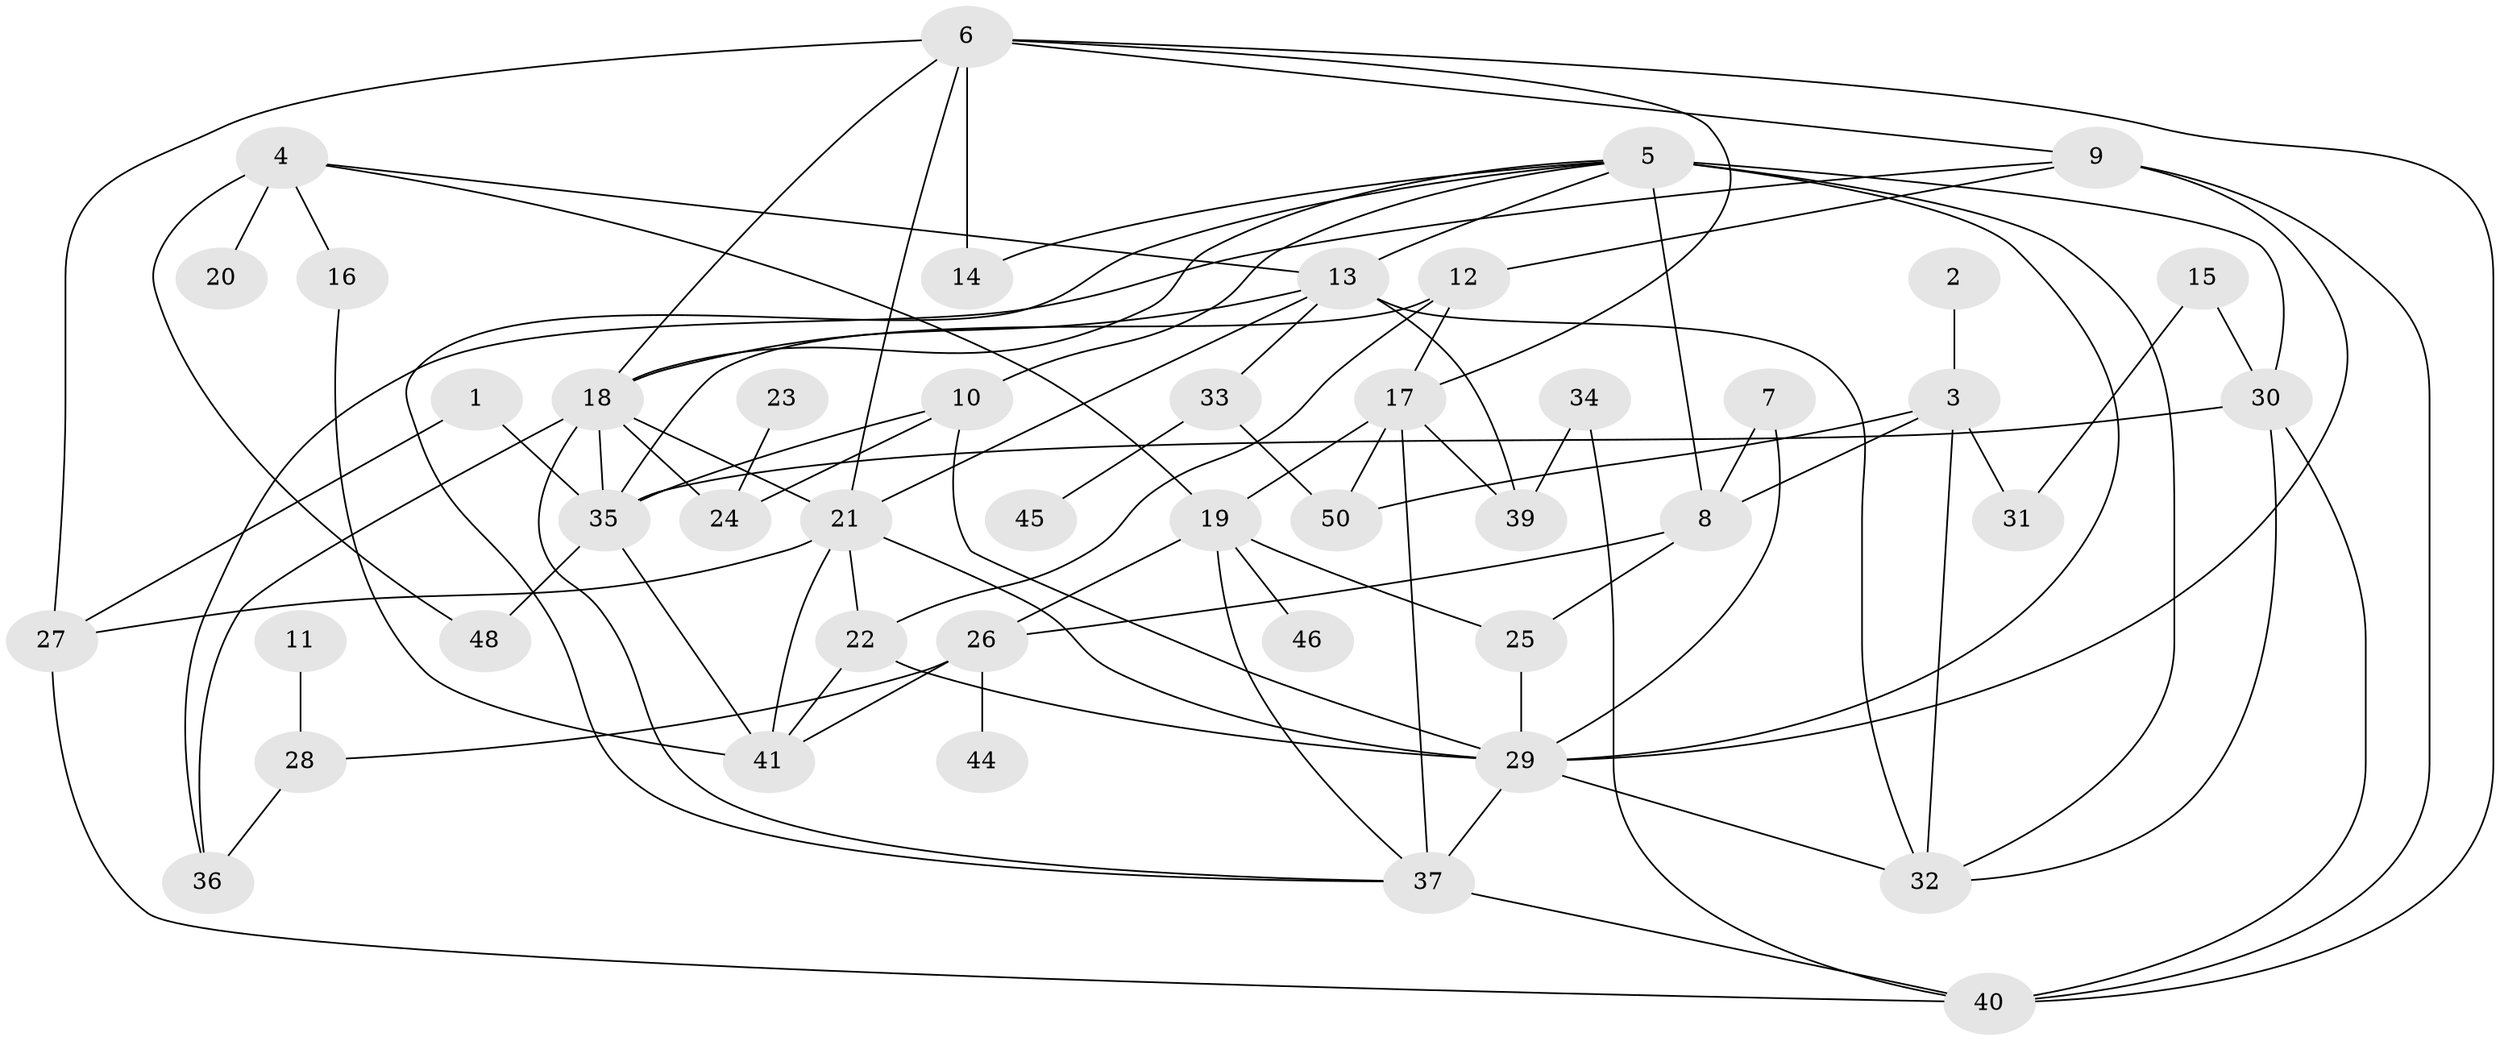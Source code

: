 // original degree distribution, {3: 0.18, 2: 0.23, 1: 0.17, 5: 0.11, 6: 0.08, 4: 0.17, 0: 0.05, 8: 0.01}
// Generated by graph-tools (version 1.1) at 2025/33/03/09/25 02:33:48]
// undirected, 45 vertices, 89 edges
graph export_dot {
graph [start="1"]
  node [color=gray90,style=filled];
  1;
  2;
  3;
  4;
  5;
  6;
  7;
  8;
  9;
  10;
  11;
  12;
  13;
  14;
  15;
  16;
  17;
  18;
  19;
  20;
  21;
  22;
  23;
  24;
  25;
  26;
  27;
  28;
  29;
  30;
  31;
  32;
  33;
  34;
  35;
  36;
  37;
  39;
  40;
  41;
  44;
  45;
  46;
  48;
  50;
  1 -- 27 [weight=1.0];
  1 -- 35 [weight=1.0];
  2 -- 3 [weight=1.0];
  3 -- 8 [weight=1.0];
  3 -- 31 [weight=1.0];
  3 -- 32 [weight=1.0];
  3 -- 50 [weight=1.0];
  4 -- 13 [weight=1.0];
  4 -- 16 [weight=1.0];
  4 -- 19 [weight=1.0];
  4 -- 20 [weight=1.0];
  4 -- 48 [weight=2.0];
  5 -- 8 [weight=1.0];
  5 -- 10 [weight=1.0];
  5 -- 13 [weight=1.0];
  5 -- 14 [weight=2.0];
  5 -- 18 [weight=1.0];
  5 -- 29 [weight=1.0];
  5 -- 30 [weight=3.0];
  5 -- 32 [weight=2.0];
  5 -- 37 [weight=1.0];
  6 -- 9 [weight=1.0];
  6 -- 14 [weight=1.0];
  6 -- 17 [weight=1.0];
  6 -- 18 [weight=1.0];
  6 -- 21 [weight=1.0];
  6 -- 27 [weight=1.0];
  6 -- 40 [weight=1.0];
  7 -- 8 [weight=1.0];
  7 -- 29 [weight=1.0];
  8 -- 25 [weight=1.0];
  8 -- 26 [weight=1.0];
  9 -- 12 [weight=1.0];
  9 -- 29 [weight=2.0];
  9 -- 36 [weight=1.0];
  9 -- 40 [weight=1.0];
  10 -- 24 [weight=1.0];
  10 -- 29 [weight=2.0];
  10 -- 35 [weight=1.0];
  11 -- 28 [weight=1.0];
  12 -- 17 [weight=1.0];
  12 -- 22 [weight=1.0];
  12 -- 35 [weight=1.0];
  13 -- 18 [weight=1.0];
  13 -- 21 [weight=1.0];
  13 -- 32 [weight=1.0];
  13 -- 33 [weight=1.0];
  13 -- 39 [weight=1.0];
  15 -- 30 [weight=1.0];
  15 -- 31 [weight=1.0];
  16 -- 41 [weight=1.0];
  17 -- 19 [weight=1.0];
  17 -- 37 [weight=1.0];
  17 -- 39 [weight=1.0];
  17 -- 50 [weight=1.0];
  18 -- 21 [weight=1.0];
  18 -- 24 [weight=1.0];
  18 -- 35 [weight=1.0];
  18 -- 36 [weight=1.0];
  18 -- 37 [weight=1.0];
  19 -- 25 [weight=1.0];
  19 -- 26 [weight=1.0];
  19 -- 37 [weight=1.0];
  19 -- 46 [weight=1.0];
  21 -- 22 [weight=1.0];
  21 -- 27 [weight=2.0];
  21 -- 29 [weight=1.0];
  21 -- 41 [weight=1.0];
  22 -- 29 [weight=1.0];
  22 -- 41 [weight=1.0];
  23 -- 24 [weight=1.0];
  25 -- 29 [weight=1.0];
  26 -- 28 [weight=1.0];
  26 -- 41 [weight=1.0];
  26 -- 44 [weight=1.0];
  27 -- 40 [weight=1.0];
  28 -- 36 [weight=1.0];
  29 -- 32 [weight=2.0];
  29 -- 37 [weight=2.0];
  30 -- 32 [weight=1.0];
  30 -- 35 [weight=1.0];
  30 -- 40 [weight=1.0];
  33 -- 45 [weight=1.0];
  33 -- 50 [weight=1.0];
  34 -- 39 [weight=1.0];
  34 -- 40 [weight=1.0];
  35 -- 41 [weight=1.0];
  35 -- 48 [weight=2.0];
  37 -- 40 [weight=1.0];
}
